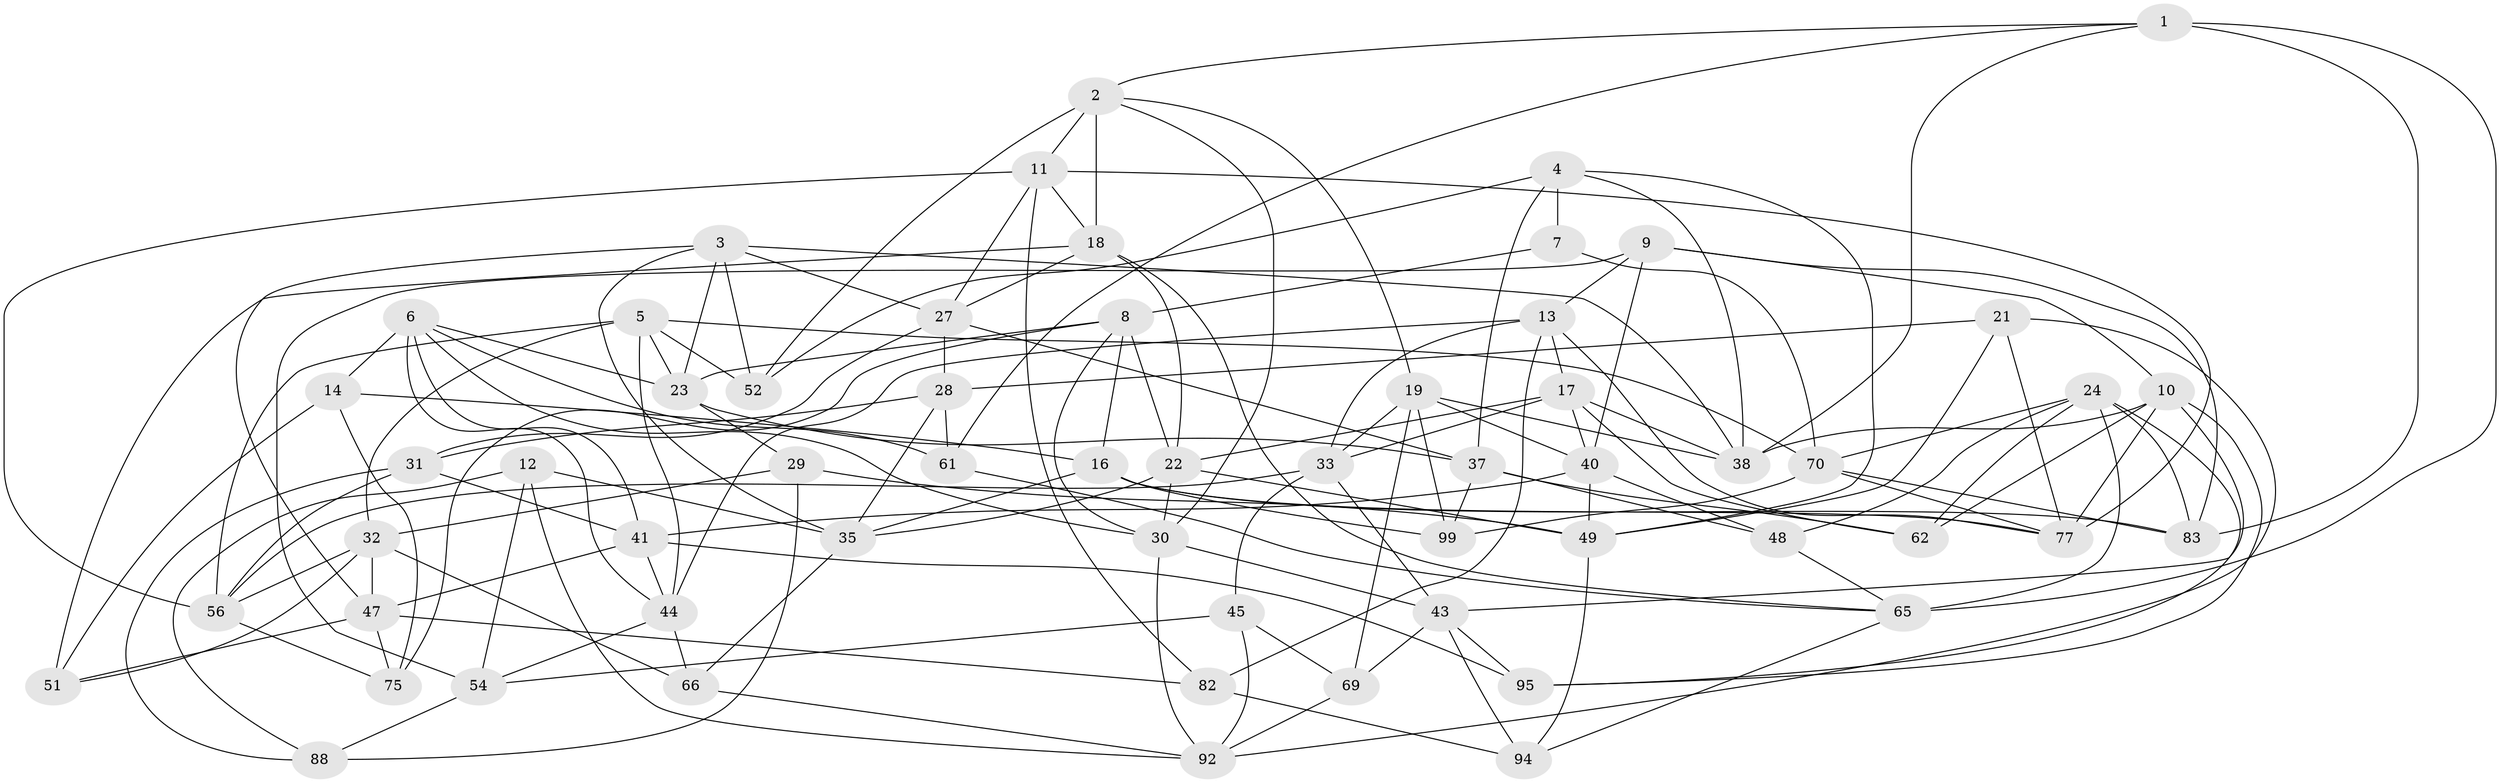 // Generated by graph-tools (version 1.1) at 2025/52/02/27/25 19:52:28]
// undirected, 59 vertices, 154 edges
graph export_dot {
graph [start="1"]
  node [color=gray90,style=filled];
  1 [super="+26"];
  2 [super="+78"];
  3 [super="+81"];
  4 [super="+97"];
  5 [super="+50"];
  6 [super="+79"];
  7;
  8 [super="+71"];
  9 [super="+15"];
  10 [super="+64"];
  11 [super="+36"];
  12;
  13 [super="+80"];
  14;
  16 [super="+20"];
  17 [super="+93"];
  18 [super="+39"];
  19 [super="+86"];
  21;
  22 [super="+25"];
  23 [super="+58"];
  24 [super="+57"];
  27 [super="+46"];
  28 [super="+76"];
  29;
  30 [super="+63"];
  31 [super="+34"];
  32 [super="+72"];
  33 [super="+55"];
  35 [super="+60"];
  37 [super="+42"];
  38 [super="+85"];
  40 [super="+68"];
  41 [super="+53"];
  43 [super="+74"];
  44 [super="+59"];
  45;
  47 [super="+67"];
  48;
  49 [super="+73"];
  51;
  52;
  54 [super="+90"];
  56 [super="+96"];
  61;
  62;
  65 [super="+84"];
  66;
  69;
  70 [super="+89"];
  75;
  77 [super="+91"];
  82;
  83 [super="+87"];
  88;
  92 [super="+98"];
  94;
  95;
  99;
  1 -- 61;
  1 -- 83 [weight=2];
  1 -- 65;
  1 -- 2;
  1 -- 38;
  2 -- 52;
  2 -- 30;
  2 -- 19;
  2 -- 11;
  2 -- 18;
  3 -- 38;
  3 -- 23;
  3 -- 47;
  3 -- 27;
  3 -- 35;
  3 -- 52;
  4 -- 7 [weight=2];
  4 -- 52;
  4 -- 38;
  4 -- 49;
  4 -- 37;
  5 -- 52;
  5 -- 23;
  5 -- 32;
  5 -- 56;
  5 -- 44;
  5 -- 70;
  6 -- 41;
  6 -- 44;
  6 -- 61;
  6 -- 23;
  6 -- 14;
  6 -- 30;
  7 -- 8;
  7 -- 70;
  8 -- 75;
  8 -- 30;
  8 -- 23;
  8 -- 16;
  8 -- 22;
  9 -- 13;
  9 -- 54 [weight=2];
  9 -- 40;
  9 -- 10;
  9 -- 83;
  10 -- 62;
  10 -- 43;
  10 -- 95;
  10 -- 38;
  10 -- 77;
  11 -- 27;
  11 -- 77;
  11 -- 56;
  11 -- 82;
  11 -- 18;
  12 -- 35;
  12 -- 88;
  12 -- 54;
  12 -- 92;
  13 -- 17;
  13 -- 77;
  13 -- 33;
  13 -- 82;
  13 -- 44;
  14 -- 75;
  14 -- 51;
  14 -- 16;
  16 -- 35;
  16 -- 83;
  16 -- 99;
  16 -- 77;
  17 -- 40;
  17 -- 62;
  17 -- 38;
  17 -- 33;
  17 -- 22;
  18 -- 51;
  18 -- 65;
  18 -- 22;
  18 -- 27;
  19 -- 33;
  19 -- 38;
  19 -- 69;
  19 -- 40;
  19 -- 99;
  21 -- 28;
  21 -- 49;
  21 -- 92;
  21 -- 77;
  22 -- 49;
  22 -- 35;
  22 -- 30;
  23 -- 37;
  23 -- 29;
  24 -- 48;
  24 -- 65;
  24 -- 62;
  24 -- 95;
  24 -- 70;
  24 -- 83;
  27 -- 37;
  27 -- 28;
  27 -- 31;
  28 -- 61;
  28 -- 35;
  28 -- 31 [weight=2];
  29 -- 49;
  29 -- 88;
  29 -- 32;
  30 -- 43;
  30 -- 92;
  31 -- 41;
  31 -- 88;
  31 -- 56;
  32 -- 51;
  32 -- 66;
  32 -- 56;
  32 -- 47;
  33 -- 56;
  33 -- 45;
  33 -- 43;
  35 -- 66;
  37 -- 62;
  37 -- 48;
  37 -- 99;
  40 -- 48;
  40 -- 41;
  40 -- 49;
  41 -- 95;
  41 -- 47;
  41 -- 44;
  43 -- 95;
  43 -- 69;
  43 -- 94;
  44 -- 66;
  44 -- 54;
  45 -- 54;
  45 -- 69;
  45 -- 92;
  47 -- 75;
  47 -- 82;
  47 -- 51;
  48 -- 65;
  49 -- 94;
  54 -- 88;
  56 -- 75;
  61 -- 65;
  65 -- 94;
  66 -- 92;
  69 -- 92;
  70 -- 83;
  70 -- 77;
  70 -- 99;
  82 -- 94;
}
